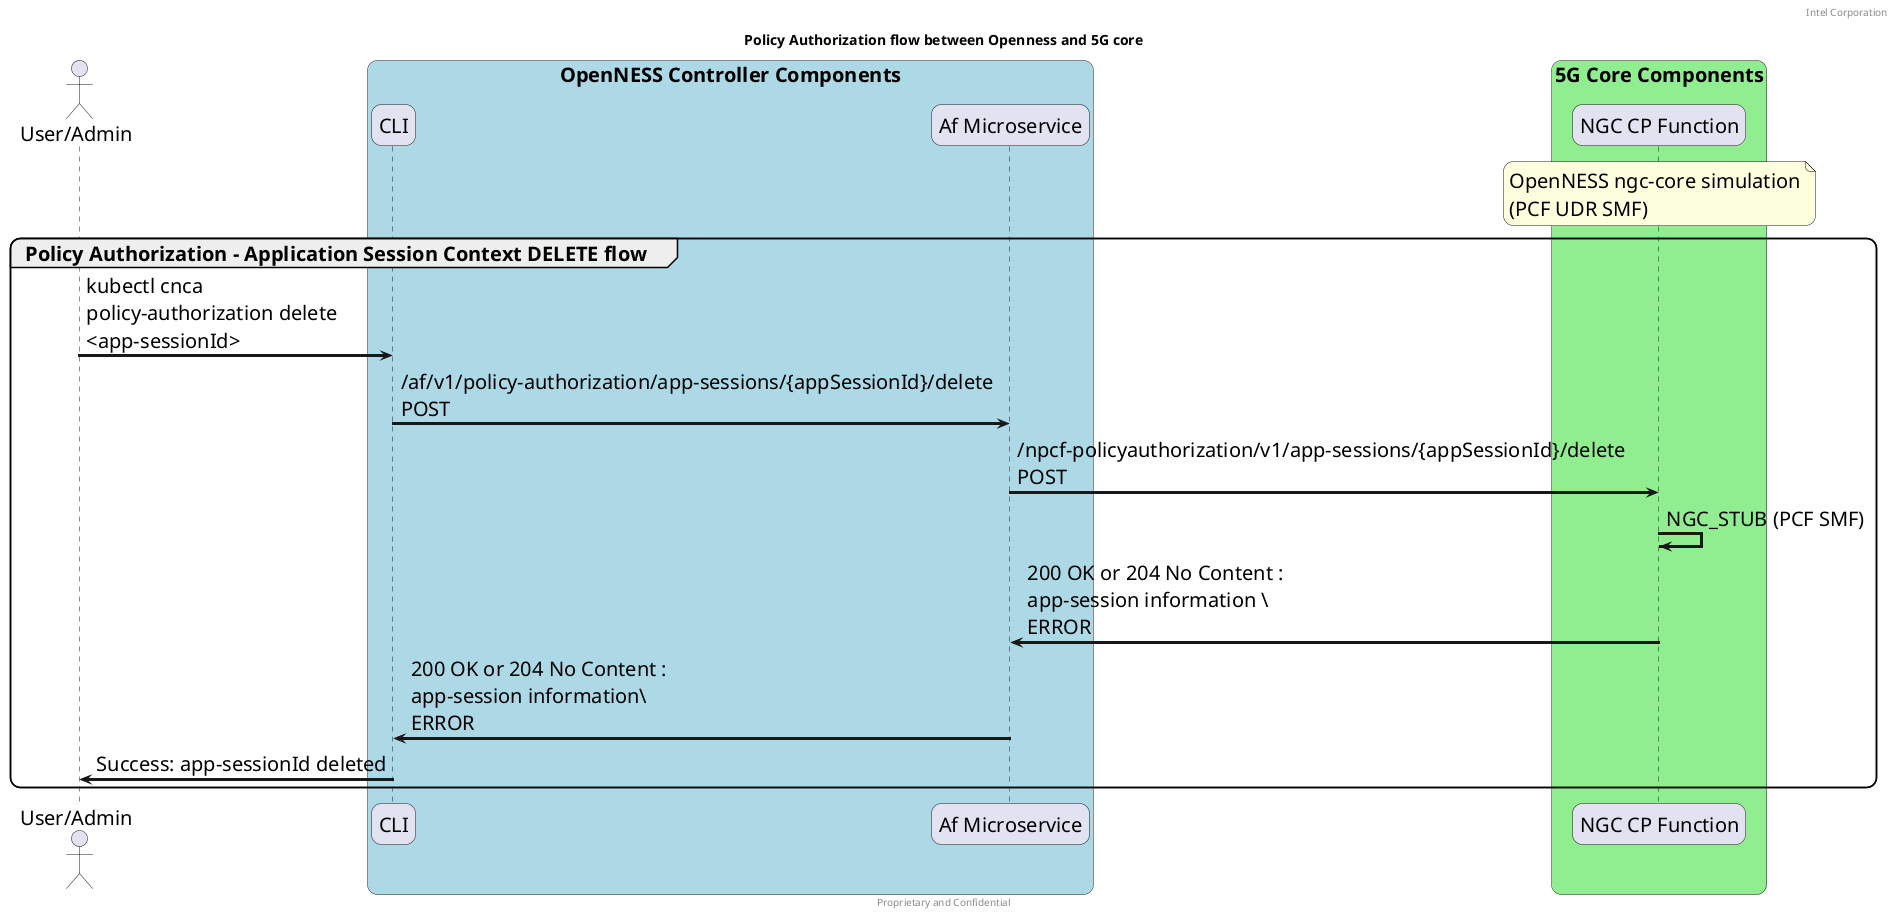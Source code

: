 @startuml
/' SPDX-License-Identifier: Apache-2.0
   Copyright (c) 2020 Intel Corporation
'/
skinparam monochrome false
skinparam roundcorner 20
skinparam defaultFontName "Intel Clear"
skinparam defaultFontSize 20
skinparam maxmessagesize 300
skinparam sequenceArrowThickness 3

header Intel Corporation
footer Proprietary and Confidential

title Policy Authorization flow between Openness and 5G core


actor "User/Admin" as user
participant "CLI" as CLI 
participant "Af Microservice" as AF 
participant "NGC CP Function" as 5GC

box "OpenNESS Controller Components" #LightBlue
	participant CLI
    participant AF
end box

box "5G Core Components" #LightGreen
    participant 5GC
    note over 5GC 
        OpenNESS ngc-core simulation
        (PCF UDR SMF)
    end note
end box

group Policy Authorization - Application Session Context DELETE flow
    user -> CLI : kubectl cnca policy-authorization delete <app-sessionId>
    CLI -> AF : /af/v1/policy-authorization/app-sessions/{appSessionId}/delete POST
    AF -> 5GC : /npcf-policyauthorization/v1/app-sessions/{appSessionId}/delete POST
    5GC -> 5GC : NGC_STUB (PCF SMF)

    5GC -> AF : 200 OK or 204 No Content : app-session information \ ERROR 
    AF -> CLI : 200 OK or 204 No Content : app-session information\ ERROR 
    CLI -> user : Success: app-sessionId deleted
end
@enduml